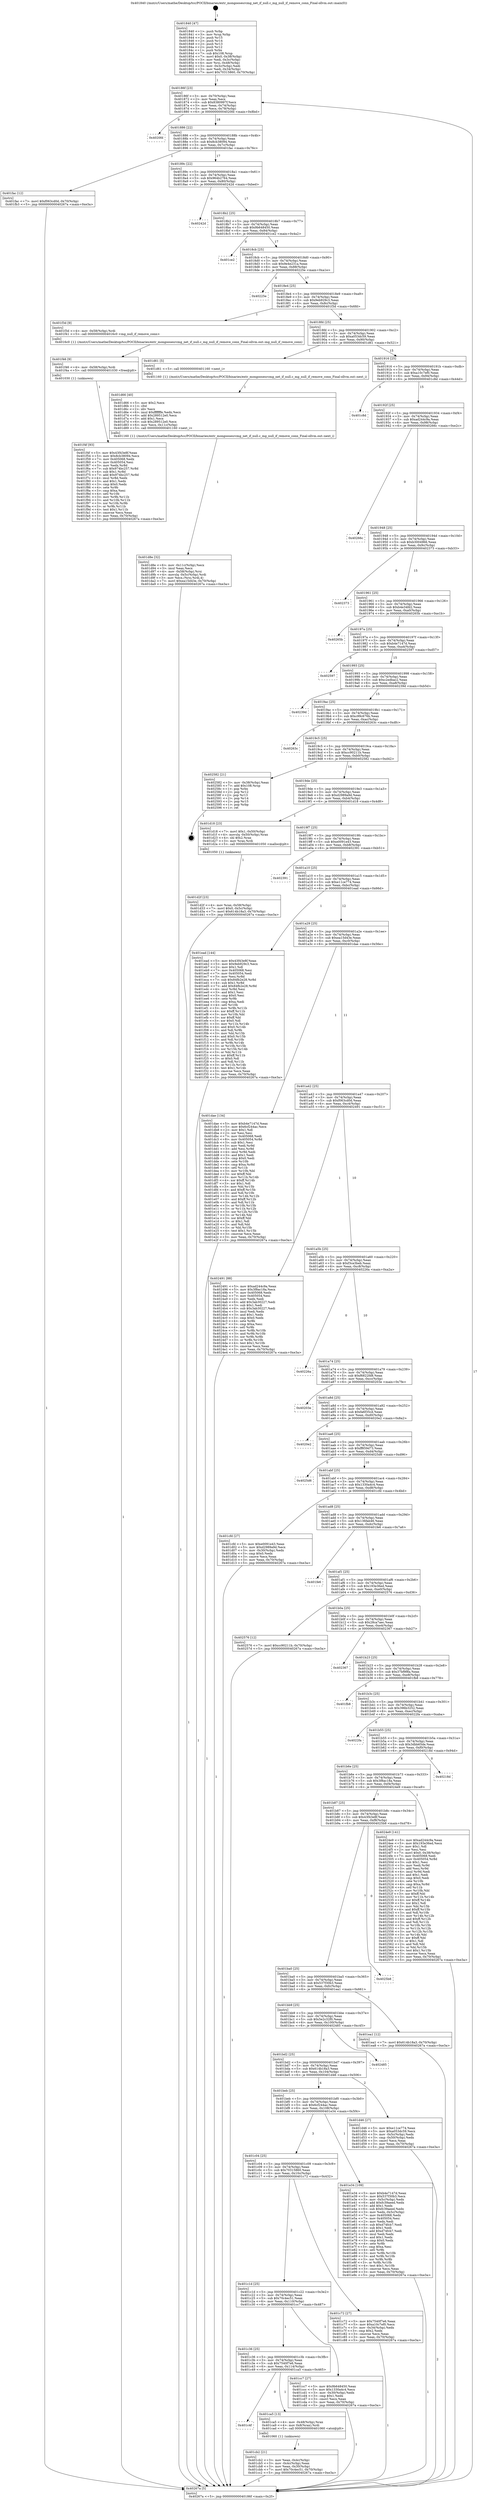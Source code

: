 digraph "0x401840" {
  label = "0x401840 (/mnt/c/Users/mathe/Desktop/tcc/POCII/binaries/extr_mongoosesrcmg_net_if_null.c_mg_null_if_remove_conn_Final-ollvm.out::main(0))"
  labelloc = "t"
  node[shape=record]

  Entry [label="",width=0.3,height=0.3,shape=circle,fillcolor=black,style=filled]
  "0x40186f" [label="{
     0x40186f [23]\l
     | [instrs]\l
     &nbsp;&nbsp;0x40186f \<+3\>: mov -0x70(%rbp),%eax\l
     &nbsp;&nbsp;0x401872 \<+2\>: mov %eax,%ecx\l
     &nbsp;&nbsp;0x401874 \<+6\>: sub $0x8380997f,%ecx\l
     &nbsp;&nbsp;0x40187a \<+3\>: mov %eax,-0x74(%rbp)\l
     &nbsp;&nbsp;0x40187d \<+3\>: mov %ecx,-0x78(%rbp)\l
     &nbsp;&nbsp;0x401880 \<+6\>: je 00000000004020fd \<main+0x8bd\>\l
  }"]
  "0x4020fd" [label="{
     0x4020fd\l
  }", style=dashed]
  "0x401886" [label="{
     0x401886 [22]\l
     | [instrs]\l
     &nbsp;&nbsp;0x401886 \<+5\>: jmp 000000000040188b \<main+0x4b\>\l
     &nbsp;&nbsp;0x40188b \<+3\>: mov -0x74(%rbp),%eax\l
     &nbsp;&nbsp;0x40188e \<+5\>: sub $0x8cb38094,%eax\l
     &nbsp;&nbsp;0x401893 \<+3\>: mov %eax,-0x7c(%rbp)\l
     &nbsp;&nbsp;0x401896 \<+6\>: je 0000000000401fac \<main+0x76c\>\l
  }"]
  Exit [label="",width=0.3,height=0.3,shape=circle,fillcolor=black,style=filled,peripheries=2]
  "0x401fac" [label="{
     0x401fac [12]\l
     | [instrs]\l
     &nbsp;&nbsp;0x401fac \<+7\>: movl $0xf063cd0d,-0x70(%rbp)\l
     &nbsp;&nbsp;0x401fb3 \<+5\>: jmp 000000000040267a \<main+0xe3a\>\l
  }"]
  "0x40189c" [label="{
     0x40189c [22]\l
     | [instrs]\l
     &nbsp;&nbsp;0x40189c \<+5\>: jmp 00000000004018a1 \<main+0x61\>\l
     &nbsp;&nbsp;0x4018a1 \<+3\>: mov -0x74(%rbp),%eax\l
     &nbsp;&nbsp;0x4018a4 \<+5\>: sub $0x964b2764,%eax\l
     &nbsp;&nbsp;0x4018a9 \<+3\>: mov %eax,-0x80(%rbp)\l
     &nbsp;&nbsp;0x4018ac \<+6\>: je 000000000040242d \<main+0xbed\>\l
  }"]
  "0x401f4f" [label="{
     0x401f4f [93]\l
     | [instrs]\l
     &nbsp;&nbsp;0x401f4f \<+5\>: mov $0x43f43e8f,%eax\l
     &nbsp;&nbsp;0x401f54 \<+5\>: mov $0x8cb38094,%ecx\l
     &nbsp;&nbsp;0x401f59 \<+7\>: mov 0x405068,%edx\l
     &nbsp;&nbsp;0x401f60 \<+7\>: mov 0x405054,%esi\l
     &nbsp;&nbsp;0x401f67 \<+3\>: mov %edx,%r8d\l
     &nbsp;&nbsp;0x401f6a \<+7\>: sub $0x974bc257,%r8d\l
     &nbsp;&nbsp;0x401f71 \<+4\>: sub $0x1,%r8d\l
     &nbsp;&nbsp;0x401f75 \<+7\>: add $0x974bc257,%r8d\l
     &nbsp;&nbsp;0x401f7c \<+4\>: imul %r8d,%edx\l
     &nbsp;&nbsp;0x401f80 \<+3\>: and $0x1,%edx\l
     &nbsp;&nbsp;0x401f83 \<+3\>: cmp $0x0,%edx\l
     &nbsp;&nbsp;0x401f86 \<+4\>: sete %r9b\l
     &nbsp;&nbsp;0x401f8a \<+3\>: cmp $0xa,%esi\l
     &nbsp;&nbsp;0x401f8d \<+4\>: setl %r10b\l
     &nbsp;&nbsp;0x401f91 \<+3\>: mov %r9b,%r11b\l
     &nbsp;&nbsp;0x401f94 \<+3\>: and %r10b,%r11b\l
     &nbsp;&nbsp;0x401f97 \<+3\>: xor %r10b,%r9b\l
     &nbsp;&nbsp;0x401f9a \<+3\>: or %r9b,%r11b\l
     &nbsp;&nbsp;0x401f9d \<+4\>: test $0x1,%r11b\l
     &nbsp;&nbsp;0x401fa1 \<+3\>: cmovne %ecx,%eax\l
     &nbsp;&nbsp;0x401fa4 \<+3\>: mov %eax,-0x70(%rbp)\l
     &nbsp;&nbsp;0x401fa7 \<+5\>: jmp 000000000040267a \<main+0xe3a\>\l
  }"]
  "0x40242d" [label="{
     0x40242d\l
  }", style=dashed]
  "0x4018b2" [label="{
     0x4018b2 [25]\l
     | [instrs]\l
     &nbsp;&nbsp;0x4018b2 \<+5\>: jmp 00000000004018b7 \<main+0x77\>\l
     &nbsp;&nbsp;0x4018b7 \<+3\>: mov -0x74(%rbp),%eax\l
     &nbsp;&nbsp;0x4018ba \<+5\>: sub $0x9b648450,%eax\l
     &nbsp;&nbsp;0x4018bf \<+6\>: mov %eax,-0x84(%rbp)\l
     &nbsp;&nbsp;0x4018c5 \<+6\>: je 0000000000401ce2 \<main+0x4a2\>\l
  }"]
  "0x401f46" [label="{
     0x401f46 [9]\l
     | [instrs]\l
     &nbsp;&nbsp;0x401f46 \<+4\>: mov -0x58(%rbp),%rdi\l
     &nbsp;&nbsp;0x401f4a \<+5\>: call 0000000000401030 \<free@plt\>\l
     | [calls]\l
     &nbsp;&nbsp;0x401030 \{1\} (unknown)\l
  }"]
  "0x401ce2" [label="{
     0x401ce2\l
  }", style=dashed]
  "0x4018cb" [label="{
     0x4018cb [25]\l
     | [instrs]\l
     &nbsp;&nbsp;0x4018cb \<+5\>: jmp 00000000004018d0 \<main+0x90\>\l
     &nbsp;&nbsp;0x4018d0 \<+3\>: mov -0x74(%rbp),%eax\l
     &nbsp;&nbsp;0x4018d3 \<+5\>: sub $0x9e4e231a,%eax\l
     &nbsp;&nbsp;0x4018d8 \<+6\>: mov %eax,-0x88(%rbp)\l
     &nbsp;&nbsp;0x4018de \<+6\>: je 000000000040225e \<main+0xa1e\>\l
  }"]
  "0x401d8e" [label="{
     0x401d8e [32]\l
     | [instrs]\l
     &nbsp;&nbsp;0x401d8e \<+6\>: mov -0x11c(%rbp),%ecx\l
     &nbsp;&nbsp;0x401d94 \<+3\>: imul %eax,%ecx\l
     &nbsp;&nbsp;0x401d97 \<+4\>: mov -0x58(%rbp),%rsi\l
     &nbsp;&nbsp;0x401d9b \<+4\>: movslq -0x5c(%rbp),%rdi\l
     &nbsp;&nbsp;0x401d9f \<+3\>: mov %ecx,(%rsi,%rdi,4)\l
     &nbsp;&nbsp;0x401da2 \<+7\>: movl $0xea15d43e,-0x70(%rbp)\l
     &nbsp;&nbsp;0x401da9 \<+5\>: jmp 000000000040267a \<main+0xe3a\>\l
  }"]
  "0x40225e" [label="{
     0x40225e\l
  }", style=dashed]
  "0x4018e4" [label="{
     0x4018e4 [25]\l
     | [instrs]\l
     &nbsp;&nbsp;0x4018e4 \<+5\>: jmp 00000000004018e9 \<main+0xa9\>\l
     &nbsp;&nbsp;0x4018e9 \<+3\>: mov -0x74(%rbp),%eax\l
     &nbsp;&nbsp;0x4018ec \<+5\>: sub $0x9eb929c3,%eax\l
     &nbsp;&nbsp;0x4018f1 \<+6\>: mov %eax,-0x8c(%rbp)\l
     &nbsp;&nbsp;0x4018f7 \<+6\>: je 0000000000401f3d \<main+0x6fd\>\l
  }"]
  "0x401d66" [label="{
     0x401d66 [40]\l
     | [instrs]\l
     &nbsp;&nbsp;0x401d66 \<+5\>: mov $0x2,%ecx\l
     &nbsp;&nbsp;0x401d6b \<+1\>: cltd\l
     &nbsp;&nbsp;0x401d6c \<+2\>: idiv %ecx\l
     &nbsp;&nbsp;0x401d6e \<+6\>: imul $0xfffffffe,%edx,%ecx\l
     &nbsp;&nbsp;0x401d74 \<+6\>: add $0x289512e0,%ecx\l
     &nbsp;&nbsp;0x401d7a \<+3\>: add $0x1,%ecx\l
     &nbsp;&nbsp;0x401d7d \<+6\>: sub $0x289512e0,%ecx\l
     &nbsp;&nbsp;0x401d83 \<+6\>: mov %ecx,-0x11c(%rbp)\l
     &nbsp;&nbsp;0x401d89 \<+5\>: call 0000000000401160 \<next_i\>\l
     | [calls]\l
     &nbsp;&nbsp;0x401160 \{1\} (/mnt/c/Users/mathe/Desktop/tcc/POCII/binaries/extr_mongoosesrcmg_net_if_null.c_mg_null_if_remove_conn_Final-ollvm.out::next_i)\l
  }"]
  "0x401f3d" [label="{
     0x401f3d [9]\l
     | [instrs]\l
     &nbsp;&nbsp;0x401f3d \<+4\>: mov -0x58(%rbp),%rdi\l
     &nbsp;&nbsp;0x401f41 \<+5\>: call 00000000004016c0 \<mg_null_if_remove_conn\>\l
     | [calls]\l
     &nbsp;&nbsp;0x4016c0 \{1\} (/mnt/c/Users/mathe/Desktop/tcc/POCII/binaries/extr_mongoosesrcmg_net_if_null.c_mg_null_if_remove_conn_Final-ollvm.out::mg_null_if_remove_conn)\l
  }"]
  "0x4018fd" [label="{
     0x4018fd [25]\l
     | [instrs]\l
     &nbsp;&nbsp;0x4018fd \<+5\>: jmp 0000000000401902 \<main+0xc2\>\l
     &nbsp;&nbsp;0x401902 \<+3\>: mov -0x74(%rbp),%eax\l
     &nbsp;&nbsp;0x401905 \<+5\>: sub $0xa053dc59,%eax\l
     &nbsp;&nbsp;0x40190a \<+6\>: mov %eax,-0x90(%rbp)\l
     &nbsp;&nbsp;0x401910 \<+6\>: je 0000000000401d61 \<main+0x521\>\l
  }"]
  "0x401d2f" [label="{
     0x401d2f [23]\l
     | [instrs]\l
     &nbsp;&nbsp;0x401d2f \<+4\>: mov %rax,-0x58(%rbp)\l
     &nbsp;&nbsp;0x401d33 \<+7\>: movl $0x0,-0x5c(%rbp)\l
     &nbsp;&nbsp;0x401d3a \<+7\>: movl $0x614b18a3,-0x70(%rbp)\l
     &nbsp;&nbsp;0x401d41 \<+5\>: jmp 000000000040267a \<main+0xe3a\>\l
  }"]
  "0x401d61" [label="{
     0x401d61 [5]\l
     | [instrs]\l
     &nbsp;&nbsp;0x401d61 \<+5\>: call 0000000000401160 \<next_i\>\l
     | [calls]\l
     &nbsp;&nbsp;0x401160 \{1\} (/mnt/c/Users/mathe/Desktop/tcc/POCII/binaries/extr_mongoosesrcmg_net_if_null.c_mg_null_if_remove_conn_Final-ollvm.out::next_i)\l
  }"]
  "0x401916" [label="{
     0x401916 [25]\l
     | [instrs]\l
     &nbsp;&nbsp;0x401916 \<+5\>: jmp 000000000040191b \<main+0xdb\>\l
     &nbsp;&nbsp;0x40191b \<+3\>: mov -0x74(%rbp),%eax\l
     &nbsp;&nbsp;0x40191e \<+5\>: sub $0xa10c7ef0,%eax\l
     &nbsp;&nbsp;0x401923 \<+6\>: mov %eax,-0x94(%rbp)\l
     &nbsp;&nbsp;0x401929 \<+6\>: je 0000000000401c8d \<main+0x44d\>\l
  }"]
  "0x401cb2" [label="{
     0x401cb2 [21]\l
     | [instrs]\l
     &nbsp;&nbsp;0x401cb2 \<+3\>: mov %eax,-0x4c(%rbp)\l
     &nbsp;&nbsp;0x401cb5 \<+3\>: mov -0x4c(%rbp),%eax\l
     &nbsp;&nbsp;0x401cb8 \<+3\>: mov %eax,-0x30(%rbp)\l
     &nbsp;&nbsp;0x401cbb \<+7\>: movl $0x70c4ec51,-0x70(%rbp)\l
     &nbsp;&nbsp;0x401cc2 \<+5\>: jmp 000000000040267a \<main+0xe3a\>\l
  }"]
  "0x401c8d" [label="{
     0x401c8d\l
  }", style=dashed]
  "0x40192f" [label="{
     0x40192f [25]\l
     | [instrs]\l
     &nbsp;&nbsp;0x40192f \<+5\>: jmp 0000000000401934 \<main+0xf4\>\l
     &nbsp;&nbsp;0x401934 \<+3\>: mov -0x74(%rbp),%eax\l
     &nbsp;&nbsp;0x401937 \<+5\>: sub $0xad244c9a,%eax\l
     &nbsp;&nbsp;0x40193c \<+6\>: mov %eax,-0x98(%rbp)\l
     &nbsp;&nbsp;0x401942 \<+6\>: je 000000000040266c \<main+0xe2c\>\l
  }"]
  "0x401c4f" [label="{
     0x401c4f\l
  }", style=dashed]
  "0x40266c" [label="{
     0x40266c\l
  }", style=dashed]
  "0x401948" [label="{
     0x401948 [25]\l
     | [instrs]\l
     &nbsp;&nbsp;0x401948 \<+5\>: jmp 000000000040194d \<main+0x10d\>\l
     &nbsp;&nbsp;0x40194d \<+3\>: mov -0x74(%rbp),%eax\l
     &nbsp;&nbsp;0x401950 \<+5\>: sub $0xb3004966,%eax\l
     &nbsp;&nbsp;0x401955 \<+6\>: mov %eax,-0x9c(%rbp)\l
     &nbsp;&nbsp;0x40195b \<+6\>: je 0000000000402373 \<main+0xb33\>\l
  }"]
  "0x401ca5" [label="{
     0x401ca5 [13]\l
     | [instrs]\l
     &nbsp;&nbsp;0x401ca5 \<+4\>: mov -0x48(%rbp),%rax\l
     &nbsp;&nbsp;0x401ca9 \<+4\>: mov 0x8(%rax),%rdi\l
     &nbsp;&nbsp;0x401cad \<+5\>: call 0000000000401060 \<atoi@plt\>\l
     | [calls]\l
     &nbsp;&nbsp;0x401060 \{1\} (unknown)\l
  }"]
  "0x402373" [label="{
     0x402373\l
  }", style=dashed]
  "0x401961" [label="{
     0x401961 [25]\l
     | [instrs]\l
     &nbsp;&nbsp;0x401961 \<+5\>: jmp 0000000000401966 \<main+0x126\>\l
     &nbsp;&nbsp;0x401966 \<+3\>: mov -0x74(%rbp),%eax\l
     &nbsp;&nbsp;0x401969 \<+5\>: sub $0xb4e34fd2,%eax\l
     &nbsp;&nbsp;0x40196e \<+6\>: mov %eax,-0xa0(%rbp)\l
     &nbsp;&nbsp;0x401974 \<+6\>: je 000000000040265b \<main+0xe1b\>\l
  }"]
  "0x401c36" [label="{
     0x401c36 [25]\l
     | [instrs]\l
     &nbsp;&nbsp;0x401c36 \<+5\>: jmp 0000000000401c3b \<main+0x3fb\>\l
     &nbsp;&nbsp;0x401c3b \<+3\>: mov -0x74(%rbp),%eax\l
     &nbsp;&nbsp;0x401c3e \<+5\>: sub $0x7540f7e6,%eax\l
     &nbsp;&nbsp;0x401c43 \<+6\>: mov %eax,-0x114(%rbp)\l
     &nbsp;&nbsp;0x401c49 \<+6\>: je 0000000000401ca5 \<main+0x465\>\l
  }"]
  "0x40265b" [label="{
     0x40265b\l
  }", style=dashed]
  "0x40197a" [label="{
     0x40197a [25]\l
     | [instrs]\l
     &nbsp;&nbsp;0x40197a \<+5\>: jmp 000000000040197f \<main+0x13f\>\l
     &nbsp;&nbsp;0x40197f \<+3\>: mov -0x74(%rbp),%eax\l
     &nbsp;&nbsp;0x401982 \<+5\>: sub $0xb4e7147d,%eax\l
     &nbsp;&nbsp;0x401987 \<+6\>: mov %eax,-0xa4(%rbp)\l
     &nbsp;&nbsp;0x40198d \<+6\>: je 0000000000402597 \<main+0xd57\>\l
  }"]
  "0x401cc7" [label="{
     0x401cc7 [27]\l
     | [instrs]\l
     &nbsp;&nbsp;0x401cc7 \<+5\>: mov $0x9b648450,%eax\l
     &nbsp;&nbsp;0x401ccc \<+5\>: mov $0x1330a4c4,%ecx\l
     &nbsp;&nbsp;0x401cd1 \<+3\>: mov -0x30(%rbp),%edx\l
     &nbsp;&nbsp;0x401cd4 \<+3\>: cmp $0x1,%edx\l
     &nbsp;&nbsp;0x401cd7 \<+3\>: cmovl %ecx,%eax\l
     &nbsp;&nbsp;0x401cda \<+3\>: mov %eax,-0x70(%rbp)\l
     &nbsp;&nbsp;0x401cdd \<+5\>: jmp 000000000040267a \<main+0xe3a\>\l
  }"]
  "0x402597" [label="{
     0x402597\l
  }", style=dashed]
  "0x401993" [label="{
     0x401993 [25]\l
     | [instrs]\l
     &nbsp;&nbsp;0x401993 \<+5\>: jmp 0000000000401998 \<main+0x158\>\l
     &nbsp;&nbsp;0x401998 \<+3\>: mov -0x74(%rbp),%eax\l
     &nbsp;&nbsp;0x40199b \<+5\>: sub $0xc2edbac2,%eax\l
     &nbsp;&nbsp;0x4019a0 \<+6\>: mov %eax,-0xa8(%rbp)\l
     &nbsp;&nbsp;0x4019a6 \<+6\>: je 000000000040239d \<main+0xb5d\>\l
  }"]
  "0x401840" [label="{
     0x401840 [47]\l
     | [instrs]\l
     &nbsp;&nbsp;0x401840 \<+1\>: push %rbp\l
     &nbsp;&nbsp;0x401841 \<+3\>: mov %rsp,%rbp\l
     &nbsp;&nbsp;0x401844 \<+2\>: push %r15\l
     &nbsp;&nbsp;0x401846 \<+2\>: push %r14\l
     &nbsp;&nbsp;0x401848 \<+2\>: push %r13\l
     &nbsp;&nbsp;0x40184a \<+2\>: push %r12\l
     &nbsp;&nbsp;0x40184c \<+1\>: push %rbx\l
     &nbsp;&nbsp;0x40184d \<+7\>: sub $0x108,%rsp\l
     &nbsp;&nbsp;0x401854 \<+7\>: movl $0x0,-0x38(%rbp)\l
     &nbsp;&nbsp;0x40185b \<+3\>: mov %edi,-0x3c(%rbp)\l
     &nbsp;&nbsp;0x40185e \<+4\>: mov %rsi,-0x48(%rbp)\l
     &nbsp;&nbsp;0x401862 \<+3\>: mov -0x3c(%rbp),%edi\l
     &nbsp;&nbsp;0x401865 \<+3\>: mov %edi,-0x34(%rbp)\l
     &nbsp;&nbsp;0x401868 \<+7\>: movl $0x70315860,-0x70(%rbp)\l
  }"]
  "0x40239d" [label="{
     0x40239d\l
  }", style=dashed]
  "0x4019ac" [label="{
     0x4019ac [25]\l
     | [instrs]\l
     &nbsp;&nbsp;0x4019ac \<+5\>: jmp 00000000004019b1 \<main+0x171\>\l
     &nbsp;&nbsp;0x4019b1 \<+3\>: mov -0x74(%rbp),%eax\l
     &nbsp;&nbsp;0x4019b4 \<+5\>: sub $0xc99c676b,%eax\l
     &nbsp;&nbsp;0x4019b9 \<+6\>: mov %eax,-0xac(%rbp)\l
     &nbsp;&nbsp;0x4019bf \<+6\>: je 000000000040263c \<main+0xdfc\>\l
  }"]
  "0x40267a" [label="{
     0x40267a [5]\l
     | [instrs]\l
     &nbsp;&nbsp;0x40267a \<+5\>: jmp 000000000040186f \<main+0x2f\>\l
  }"]
  "0x40263c" [label="{
     0x40263c\l
  }", style=dashed]
  "0x4019c5" [label="{
     0x4019c5 [25]\l
     | [instrs]\l
     &nbsp;&nbsp;0x4019c5 \<+5\>: jmp 00000000004019ca \<main+0x18a\>\l
     &nbsp;&nbsp;0x4019ca \<+3\>: mov -0x74(%rbp),%eax\l
     &nbsp;&nbsp;0x4019cd \<+5\>: sub $0xcc90211b,%eax\l
     &nbsp;&nbsp;0x4019d2 \<+6\>: mov %eax,-0xb0(%rbp)\l
     &nbsp;&nbsp;0x4019d8 \<+6\>: je 0000000000402582 \<main+0xd42\>\l
  }"]
  "0x401c1d" [label="{
     0x401c1d [25]\l
     | [instrs]\l
     &nbsp;&nbsp;0x401c1d \<+5\>: jmp 0000000000401c22 \<main+0x3e2\>\l
     &nbsp;&nbsp;0x401c22 \<+3\>: mov -0x74(%rbp),%eax\l
     &nbsp;&nbsp;0x401c25 \<+5\>: sub $0x70c4ec51,%eax\l
     &nbsp;&nbsp;0x401c2a \<+6\>: mov %eax,-0x110(%rbp)\l
     &nbsp;&nbsp;0x401c30 \<+6\>: je 0000000000401cc7 \<main+0x487\>\l
  }"]
  "0x402582" [label="{
     0x402582 [21]\l
     | [instrs]\l
     &nbsp;&nbsp;0x402582 \<+3\>: mov -0x38(%rbp),%eax\l
     &nbsp;&nbsp;0x402585 \<+7\>: add $0x108,%rsp\l
     &nbsp;&nbsp;0x40258c \<+1\>: pop %rbx\l
     &nbsp;&nbsp;0x40258d \<+2\>: pop %r12\l
     &nbsp;&nbsp;0x40258f \<+2\>: pop %r13\l
     &nbsp;&nbsp;0x402591 \<+2\>: pop %r14\l
     &nbsp;&nbsp;0x402593 \<+2\>: pop %r15\l
     &nbsp;&nbsp;0x402595 \<+1\>: pop %rbp\l
     &nbsp;&nbsp;0x402596 \<+1\>: ret\l
  }"]
  "0x4019de" [label="{
     0x4019de [25]\l
     | [instrs]\l
     &nbsp;&nbsp;0x4019de \<+5\>: jmp 00000000004019e3 \<main+0x1a3\>\l
     &nbsp;&nbsp;0x4019e3 \<+3\>: mov -0x74(%rbp),%eax\l
     &nbsp;&nbsp;0x4019e6 \<+5\>: sub $0xd2989a9d,%eax\l
     &nbsp;&nbsp;0x4019eb \<+6\>: mov %eax,-0xb4(%rbp)\l
     &nbsp;&nbsp;0x4019f1 \<+6\>: je 0000000000401d18 \<main+0x4d8\>\l
  }"]
  "0x401c72" [label="{
     0x401c72 [27]\l
     | [instrs]\l
     &nbsp;&nbsp;0x401c72 \<+5\>: mov $0x7540f7e6,%eax\l
     &nbsp;&nbsp;0x401c77 \<+5\>: mov $0xa10c7ef0,%ecx\l
     &nbsp;&nbsp;0x401c7c \<+3\>: mov -0x34(%rbp),%edx\l
     &nbsp;&nbsp;0x401c7f \<+3\>: cmp $0x2,%edx\l
     &nbsp;&nbsp;0x401c82 \<+3\>: cmovne %ecx,%eax\l
     &nbsp;&nbsp;0x401c85 \<+3\>: mov %eax,-0x70(%rbp)\l
     &nbsp;&nbsp;0x401c88 \<+5\>: jmp 000000000040267a \<main+0xe3a\>\l
  }"]
  "0x401d18" [label="{
     0x401d18 [23]\l
     | [instrs]\l
     &nbsp;&nbsp;0x401d18 \<+7\>: movl $0x1,-0x50(%rbp)\l
     &nbsp;&nbsp;0x401d1f \<+4\>: movslq -0x50(%rbp),%rax\l
     &nbsp;&nbsp;0x401d23 \<+4\>: shl $0x2,%rax\l
     &nbsp;&nbsp;0x401d27 \<+3\>: mov %rax,%rdi\l
     &nbsp;&nbsp;0x401d2a \<+5\>: call 0000000000401050 \<malloc@plt\>\l
     | [calls]\l
     &nbsp;&nbsp;0x401050 \{1\} (unknown)\l
  }"]
  "0x4019f7" [label="{
     0x4019f7 [25]\l
     | [instrs]\l
     &nbsp;&nbsp;0x4019f7 \<+5\>: jmp 00000000004019fc \<main+0x1bc\>\l
     &nbsp;&nbsp;0x4019fc \<+3\>: mov -0x74(%rbp),%eax\l
     &nbsp;&nbsp;0x4019ff \<+5\>: sub $0xe0091e43,%eax\l
     &nbsp;&nbsp;0x401a04 \<+6\>: mov %eax,-0xb8(%rbp)\l
     &nbsp;&nbsp;0x401a0a \<+6\>: je 0000000000402391 \<main+0xb51\>\l
  }"]
  "0x401c04" [label="{
     0x401c04 [25]\l
     | [instrs]\l
     &nbsp;&nbsp;0x401c04 \<+5\>: jmp 0000000000401c09 \<main+0x3c9\>\l
     &nbsp;&nbsp;0x401c09 \<+3\>: mov -0x74(%rbp),%eax\l
     &nbsp;&nbsp;0x401c0c \<+5\>: sub $0x70315860,%eax\l
     &nbsp;&nbsp;0x401c11 \<+6\>: mov %eax,-0x10c(%rbp)\l
     &nbsp;&nbsp;0x401c17 \<+6\>: je 0000000000401c72 \<main+0x432\>\l
  }"]
  "0x402391" [label="{
     0x402391\l
  }", style=dashed]
  "0x401a10" [label="{
     0x401a10 [25]\l
     | [instrs]\l
     &nbsp;&nbsp;0x401a10 \<+5\>: jmp 0000000000401a15 \<main+0x1d5\>\l
     &nbsp;&nbsp;0x401a15 \<+3\>: mov -0x74(%rbp),%eax\l
     &nbsp;&nbsp;0x401a18 \<+5\>: sub $0xe11ce774,%eax\l
     &nbsp;&nbsp;0x401a1d \<+6\>: mov %eax,-0xbc(%rbp)\l
     &nbsp;&nbsp;0x401a23 \<+6\>: je 0000000000401ead \<main+0x66d\>\l
  }"]
  "0x401e34" [label="{
     0x401e34 [109]\l
     | [instrs]\l
     &nbsp;&nbsp;0x401e34 \<+5\>: mov $0xb4e7147d,%eax\l
     &nbsp;&nbsp;0x401e39 \<+5\>: mov $0x537f30b3,%ecx\l
     &nbsp;&nbsp;0x401e3e \<+3\>: mov -0x5c(%rbp),%edx\l
     &nbsp;&nbsp;0x401e41 \<+6\>: add $0xfc39aeed,%edx\l
     &nbsp;&nbsp;0x401e47 \<+3\>: add $0x1,%edx\l
     &nbsp;&nbsp;0x401e4a \<+6\>: sub $0xfc39aeed,%edx\l
     &nbsp;&nbsp;0x401e50 \<+3\>: mov %edx,-0x5c(%rbp)\l
     &nbsp;&nbsp;0x401e53 \<+7\>: mov 0x405068,%edx\l
     &nbsp;&nbsp;0x401e5a \<+7\>: mov 0x405054,%esi\l
     &nbsp;&nbsp;0x401e61 \<+2\>: mov %edx,%edi\l
     &nbsp;&nbsp;0x401e63 \<+6\>: sub $0xd74fcb7,%edi\l
     &nbsp;&nbsp;0x401e69 \<+3\>: sub $0x1,%edi\l
     &nbsp;&nbsp;0x401e6c \<+6\>: add $0xd74fcb7,%edi\l
     &nbsp;&nbsp;0x401e72 \<+3\>: imul %edi,%edx\l
     &nbsp;&nbsp;0x401e75 \<+3\>: and $0x1,%edx\l
     &nbsp;&nbsp;0x401e78 \<+3\>: cmp $0x0,%edx\l
     &nbsp;&nbsp;0x401e7b \<+4\>: sete %r8b\l
     &nbsp;&nbsp;0x401e7f \<+3\>: cmp $0xa,%esi\l
     &nbsp;&nbsp;0x401e82 \<+4\>: setl %r9b\l
     &nbsp;&nbsp;0x401e86 \<+3\>: mov %r8b,%r10b\l
     &nbsp;&nbsp;0x401e89 \<+3\>: and %r9b,%r10b\l
     &nbsp;&nbsp;0x401e8c \<+3\>: xor %r9b,%r8b\l
     &nbsp;&nbsp;0x401e8f \<+3\>: or %r8b,%r10b\l
     &nbsp;&nbsp;0x401e92 \<+4\>: test $0x1,%r10b\l
     &nbsp;&nbsp;0x401e96 \<+3\>: cmovne %ecx,%eax\l
     &nbsp;&nbsp;0x401e99 \<+3\>: mov %eax,-0x70(%rbp)\l
     &nbsp;&nbsp;0x401e9c \<+5\>: jmp 000000000040267a \<main+0xe3a\>\l
  }"]
  "0x401ead" [label="{
     0x401ead [144]\l
     | [instrs]\l
     &nbsp;&nbsp;0x401ead \<+5\>: mov $0x43f43e8f,%eax\l
     &nbsp;&nbsp;0x401eb2 \<+5\>: mov $0x9eb929c3,%ecx\l
     &nbsp;&nbsp;0x401eb7 \<+2\>: mov $0x1,%dl\l
     &nbsp;&nbsp;0x401eb9 \<+7\>: mov 0x405068,%esi\l
     &nbsp;&nbsp;0x401ec0 \<+7\>: mov 0x405054,%edi\l
     &nbsp;&nbsp;0x401ec7 \<+3\>: mov %esi,%r8d\l
     &nbsp;&nbsp;0x401eca \<+7\>: sub $0x84fb2e28,%r8d\l
     &nbsp;&nbsp;0x401ed1 \<+4\>: sub $0x1,%r8d\l
     &nbsp;&nbsp;0x401ed5 \<+7\>: add $0x84fb2e28,%r8d\l
     &nbsp;&nbsp;0x401edc \<+4\>: imul %r8d,%esi\l
     &nbsp;&nbsp;0x401ee0 \<+3\>: and $0x1,%esi\l
     &nbsp;&nbsp;0x401ee3 \<+3\>: cmp $0x0,%esi\l
     &nbsp;&nbsp;0x401ee6 \<+4\>: sete %r9b\l
     &nbsp;&nbsp;0x401eea \<+3\>: cmp $0xa,%edi\l
     &nbsp;&nbsp;0x401eed \<+4\>: setl %r10b\l
     &nbsp;&nbsp;0x401ef1 \<+3\>: mov %r9b,%r11b\l
     &nbsp;&nbsp;0x401ef4 \<+4\>: xor $0xff,%r11b\l
     &nbsp;&nbsp;0x401ef8 \<+3\>: mov %r10b,%bl\l
     &nbsp;&nbsp;0x401efb \<+3\>: xor $0xff,%bl\l
     &nbsp;&nbsp;0x401efe \<+3\>: xor $0x0,%dl\l
     &nbsp;&nbsp;0x401f01 \<+3\>: mov %r11b,%r14b\l
     &nbsp;&nbsp;0x401f04 \<+4\>: and $0x0,%r14b\l
     &nbsp;&nbsp;0x401f08 \<+3\>: and %dl,%r9b\l
     &nbsp;&nbsp;0x401f0b \<+3\>: mov %bl,%r15b\l
     &nbsp;&nbsp;0x401f0e \<+4\>: and $0x0,%r15b\l
     &nbsp;&nbsp;0x401f12 \<+3\>: and %dl,%r10b\l
     &nbsp;&nbsp;0x401f15 \<+3\>: or %r9b,%r14b\l
     &nbsp;&nbsp;0x401f18 \<+3\>: or %r10b,%r15b\l
     &nbsp;&nbsp;0x401f1b \<+3\>: xor %r15b,%r14b\l
     &nbsp;&nbsp;0x401f1e \<+3\>: or %bl,%r11b\l
     &nbsp;&nbsp;0x401f21 \<+4\>: xor $0xff,%r11b\l
     &nbsp;&nbsp;0x401f25 \<+3\>: or $0x0,%dl\l
     &nbsp;&nbsp;0x401f28 \<+3\>: and %dl,%r11b\l
     &nbsp;&nbsp;0x401f2b \<+3\>: or %r11b,%r14b\l
     &nbsp;&nbsp;0x401f2e \<+4\>: test $0x1,%r14b\l
     &nbsp;&nbsp;0x401f32 \<+3\>: cmovne %ecx,%eax\l
     &nbsp;&nbsp;0x401f35 \<+3\>: mov %eax,-0x70(%rbp)\l
     &nbsp;&nbsp;0x401f38 \<+5\>: jmp 000000000040267a \<main+0xe3a\>\l
  }"]
  "0x401a29" [label="{
     0x401a29 [25]\l
     | [instrs]\l
     &nbsp;&nbsp;0x401a29 \<+5\>: jmp 0000000000401a2e \<main+0x1ee\>\l
     &nbsp;&nbsp;0x401a2e \<+3\>: mov -0x74(%rbp),%eax\l
     &nbsp;&nbsp;0x401a31 \<+5\>: sub $0xea15d43e,%eax\l
     &nbsp;&nbsp;0x401a36 \<+6\>: mov %eax,-0xc0(%rbp)\l
     &nbsp;&nbsp;0x401a3c \<+6\>: je 0000000000401dae \<main+0x56e\>\l
  }"]
  "0x401beb" [label="{
     0x401beb [25]\l
     | [instrs]\l
     &nbsp;&nbsp;0x401beb \<+5\>: jmp 0000000000401bf0 \<main+0x3b0\>\l
     &nbsp;&nbsp;0x401bf0 \<+3\>: mov -0x74(%rbp),%eax\l
     &nbsp;&nbsp;0x401bf3 \<+5\>: sub $0x6cf244ac,%eax\l
     &nbsp;&nbsp;0x401bf8 \<+6\>: mov %eax,-0x108(%rbp)\l
     &nbsp;&nbsp;0x401bfe \<+6\>: je 0000000000401e34 \<main+0x5f4\>\l
  }"]
  "0x401dae" [label="{
     0x401dae [134]\l
     | [instrs]\l
     &nbsp;&nbsp;0x401dae \<+5\>: mov $0xb4e7147d,%eax\l
     &nbsp;&nbsp;0x401db3 \<+5\>: mov $0x6cf244ac,%ecx\l
     &nbsp;&nbsp;0x401db8 \<+2\>: mov $0x1,%dl\l
     &nbsp;&nbsp;0x401dba \<+2\>: xor %esi,%esi\l
     &nbsp;&nbsp;0x401dbc \<+7\>: mov 0x405068,%edi\l
     &nbsp;&nbsp;0x401dc3 \<+8\>: mov 0x405054,%r8d\l
     &nbsp;&nbsp;0x401dcb \<+3\>: sub $0x1,%esi\l
     &nbsp;&nbsp;0x401dce \<+3\>: mov %edi,%r9d\l
     &nbsp;&nbsp;0x401dd1 \<+3\>: add %esi,%r9d\l
     &nbsp;&nbsp;0x401dd4 \<+4\>: imul %r9d,%edi\l
     &nbsp;&nbsp;0x401dd8 \<+3\>: and $0x1,%edi\l
     &nbsp;&nbsp;0x401ddb \<+3\>: cmp $0x0,%edi\l
     &nbsp;&nbsp;0x401dde \<+4\>: sete %r10b\l
     &nbsp;&nbsp;0x401de2 \<+4\>: cmp $0xa,%r8d\l
     &nbsp;&nbsp;0x401de6 \<+4\>: setl %r11b\l
     &nbsp;&nbsp;0x401dea \<+3\>: mov %r10b,%bl\l
     &nbsp;&nbsp;0x401ded \<+3\>: xor $0xff,%bl\l
     &nbsp;&nbsp;0x401df0 \<+3\>: mov %r11b,%r14b\l
     &nbsp;&nbsp;0x401df3 \<+4\>: xor $0xff,%r14b\l
     &nbsp;&nbsp;0x401df7 \<+3\>: xor $0x1,%dl\l
     &nbsp;&nbsp;0x401dfa \<+3\>: mov %bl,%r15b\l
     &nbsp;&nbsp;0x401dfd \<+4\>: and $0xff,%r15b\l
     &nbsp;&nbsp;0x401e01 \<+3\>: and %dl,%r10b\l
     &nbsp;&nbsp;0x401e04 \<+3\>: mov %r14b,%r12b\l
     &nbsp;&nbsp;0x401e07 \<+4\>: and $0xff,%r12b\l
     &nbsp;&nbsp;0x401e0b \<+3\>: and %dl,%r11b\l
     &nbsp;&nbsp;0x401e0e \<+3\>: or %r10b,%r15b\l
     &nbsp;&nbsp;0x401e11 \<+3\>: or %r11b,%r12b\l
     &nbsp;&nbsp;0x401e14 \<+3\>: xor %r12b,%r15b\l
     &nbsp;&nbsp;0x401e17 \<+3\>: or %r14b,%bl\l
     &nbsp;&nbsp;0x401e1a \<+3\>: xor $0xff,%bl\l
     &nbsp;&nbsp;0x401e1d \<+3\>: or $0x1,%dl\l
     &nbsp;&nbsp;0x401e20 \<+2\>: and %dl,%bl\l
     &nbsp;&nbsp;0x401e22 \<+3\>: or %bl,%r15b\l
     &nbsp;&nbsp;0x401e25 \<+4\>: test $0x1,%r15b\l
     &nbsp;&nbsp;0x401e29 \<+3\>: cmovne %ecx,%eax\l
     &nbsp;&nbsp;0x401e2c \<+3\>: mov %eax,-0x70(%rbp)\l
     &nbsp;&nbsp;0x401e2f \<+5\>: jmp 000000000040267a \<main+0xe3a\>\l
  }"]
  "0x401a42" [label="{
     0x401a42 [25]\l
     | [instrs]\l
     &nbsp;&nbsp;0x401a42 \<+5\>: jmp 0000000000401a47 \<main+0x207\>\l
     &nbsp;&nbsp;0x401a47 \<+3\>: mov -0x74(%rbp),%eax\l
     &nbsp;&nbsp;0x401a4a \<+5\>: sub $0xf063cd0d,%eax\l
     &nbsp;&nbsp;0x401a4f \<+6\>: mov %eax,-0xc4(%rbp)\l
     &nbsp;&nbsp;0x401a55 \<+6\>: je 0000000000402491 \<main+0xc51\>\l
  }"]
  "0x401d46" [label="{
     0x401d46 [27]\l
     | [instrs]\l
     &nbsp;&nbsp;0x401d46 \<+5\>: mov $0xe11ce774,%eax\l
     &nbsp;&nbsp;0x401d4b \<+5\>: mov $0xa053dc59,%ecx\l
     &nbsp;&nbsp;0x401d50 \<+3\>: mov -0x5c(%rbp),%edx\l
     &nbsp;&nbsp;0x401d53 \<+3\>: cmp -0x50(%rbp),%edx\l
     &nbsp;&nbsp;0x401d56 \<+3\>: cmovl %ecx,%eax\l
     &nbsp;&nbsp;0x401d59 \<+3\>: mov %eax,-0x70(%rbp)\l
     &nbsp;&nbsp;0x401d5c \<+5\>: jmp 000000000040267a \<main+0xe3a\>\l
  }"]
  "0x402491" [label="{
     0x402491 [88]\l
     | [instrs]\l
     &nbsp;&nbsp;0x402491 \<+5\>: mov $0xad244c9a,%eax\l
     &nbsp;&nbsp;0x402496 \<+5\>: mov $0x3f8ac18a,%ecx\l
     &nbsp;&nbsp;0x40249b \<+7\>: mov 0x405068,%edx\l
     &nbsp;&nbsp;0x4024a2 \<+7\>: mov 0x405054,%esi\l
     &nbsp;&nbsp;0x4024a9 \<+2\>: mov %edx,%edi\l
     &nbsp;&nbsp;0x4024ab \<+6\>: add $0x3ab30227,%edi\l
     &nbsp;&nbsp;0x4024b1 \<+3\>: sub $0x1,%edi\l
     &nbsp;&nbsp;0x4024b4 \<+6\>: sub $0x3ab30227,%edi\l
     &nbsp;&nbsp;0x4024ba \<+3\>: imul %edi,%edx\l
     &nbsp;&nbsp;0x4024bd \<+3\>: and $0x1,%edx\l
     &nbsp;&nbsp;0x4024c0 \<+3\>: cmp $0x0,%edx\l
     &nbsp;&nbsp;0x4024c3 \<+4\>: sete %r8b\l
     &nbsp;&nbsp;0x4024c7 \<+3\>: cmp $0xa,%esi\l
     &nbsp;&nbsp;0x4024ca \<+4\>: setl %r9b\l
     &nbsp;&nbsp;0x4024ce \<+3\>: mov %r8b,%r10b\l
     &nbsp;&nbsp;0x4024d1 \<+3\>: and %r9b,%r10b\l
     &nbsp;&nbsp;0x4024d4 \<+3\>: xor %r9b,%r8b\l
     &nbsp;&nbsp;0x4024d7 \<+3\>: or %r8b,%r10b\l
     &nbsp;&nbsp;0x4024da \<+4\>: test $0x1,%r10b\l
     &nbsp;&nbsp;0x4024de \<+3\>: cmovne %ecx,%eax\l
     &nbsp;&nbsp;0x4024e1 \<+3\>: mov %eax,-0x70(%rbp)\l
     &nbsp;&nbsp;0x4024e4 \<+5\>: jmp 000000000040267a \<main+0xe3a\>\l
  }"]
  "0x401a5b" [label="{
     0x401a5b [25]\l
     | [instrs]\l
     &nbsp;&nbsp;0x401a5b \<+5\>: jmp 0000000000401a60 \<main+0x220\>\l
     &nbsp;&nbsp;0x401a60 \<+3\>: mov -0x74(%rbp),%eax\l
     &nbsp;&nbsp;0x401a63 \<+5\>: sub $0xf3ce3beb,%eax\l
     &nbsp;&nbsp;0x401a68 \<+6\>: mov %eax,-0xc8(%rbp)\l
     &nbsp;&nbsp;0x401a6e \<+6\>: je 000000000040226a \<main+0xa2a\>\l
  }"]
  "0x401bd2" [label="{
     0x401bd2 [25]\l
     | [instrs]\l
     &nbsp;&nbsp;0x401bd2 \<+5\>: jmp 0000000000401bd7 \<main+0x397\>\l
     &nbsp;&nbsp;0x401bd7 \<+3\>: mov -0x74(%rbp),%eax\l
     &nbsp;&nbsp;0x401bda \<+5\>: sub $0x614b18a3,%eax\l
     &nbsp;&nbsp;0x401bdf \<+6\>: mov %eax,-0x104(%rbp)\l
     &nbsp;&nbsp;0x401be5 \<+6\>: je 0000000000401d46 \<main+0x506\>\l
  }"]
  "0x40226a" [label="{
     0x40226a\l
  }", style=dashed]
  "0x401a74" [label="{
     0x401a74 [25]\l
     | [instrs]\l
     &nbsp;&nbsp;0x401a74 \<+5\>: jmp 0000000000401a79 \<main+0x239\>\l
     &nbsp;&nbsp;0x401a79 \<+3\>: mov -0x74(%rbp),%eax\l
     &nbsp;&nbsp;0x401a7c \<+5\>: sub $0xf6822fd8,%eax\l
     &nbsp;&nbsp;0x401a81 \<+6\>: mov %eax,-0xcc(%rbp)\l
     &nbsp;&nbsp;0x401a87 \<+6\>: je 000000000040203e \<main+0x7fe\>\l
  }"]
  "0x402485" [label="{
     0x402485\l
  }", style=dashed]
  "0x40203e" [label="{
     0x40203e\l
  }", style=dashed]
  "0x401a8d" [label="{
     0x401a8d [25]\l
     | [instrs]\l
     &nbsp;&nbsp;0x401a8d \<+5\>: jmp 0000000000401a92 \<main+0x252\>\l
     &nbsp;&nbsp;0x401a92 \<+3\>: mov -0x74(%rbp),%eax\l
     &nbsp;&nbsp;0x401a95 \<+5\>: sub $0xfa6f35cd,%eax\l
     &nbsp;&nbsp;0x401a9a \<+6\>: mov %eax,-0xd0(%rbp)\l
     &nbsp;&nbsp;0x401aa0 \<+6\>: je 00000000004020e2 \<main+0x8a2\>\l
  }"]
  "0x401bb9" [label="{
     0x401bb9 [25]\l
     | [instrs]\l
     &nbsp;&nbsp;0x401bb9 \<+5\>: jmp 0000000000401bbe \<main+0x37e\>\l
     &nbsp;&nbsp;0x401bbe \<+3\>: mov -0x74(%rbp),%eax\l
     &nbsp;&nbsp;0x401bc1 \<+5\>: sub $0x5e2c32f0,%eax\l
     &nbsp;&nbsp;0x401bc6 \<+6\>: mov %eax,-0x100(%rbp)\l
     &nbsp;&nbsp;0x401bcc \<+6\>: je 0000000000402485 \<main+0xc45\>\l
  }"]
  "0x4020e2" [label="{
     0x4020e2\l
  }", style=dashed]
  "0x401aa6" [label="{
     0x401aa6 [25]\l
     | [instrs]\l
     &nbsp;&nbsp;0x401aa6 \<+5\>: jmp 0000000000401aab \<main+0x26b\>\l
     &nbsp;&nbsp;0x401aab \<+3\>: mov -0x74(%rbp),%eax\l
     &nbsp;&nbsp;0x401aae \<+5\>: sub $0xff859d73,%eax\l
     &nbsp;&nbsp;0x401ab3 \<+6\>: mov %eax,-0xd4(%rbp)\l
     &nbsp;&nbsp;0x401ab9 \<+6\>: je 00000000004025d6 \<main+0xd96\>\l
  }"]
  "0x401ea1" [label="{
     0x401ea1 [12]\l
     | [instrs]\l
     &nbsp;&nbsp;0x401ea1 \<+7\>: movl $0x614b18a3,-0x70(%rbp)\l
     &nbsp;&nbsp;0x401ea8 \<+5\>: jmp 000000000040267a \<main+0xe3a\>\l
  }"]
  "0x4025d6" [label="{
     0x4025d6\l
  }", style=dashed]
  "0x401abf" [label="{
     0x401abf [25]\l
     | [instrs]\l
     &nbsp;&nbsp;0x401abf \<+5\>: jmp 0000000000401ac4 \<main+0x284\>\l
     &nbsp;&nbsp;0x401ac4 \<+3\>: mov -0x74(%rbp),%eax\l
     &nbsp;&nbsp;0x401ac7 \<+5\>: sub $0x1330a4c4,%eax\l
     &nbsp;&nbsp;0x401acc \<+6\>: mov %eax,-0xd8(%rbp)\l
     &nbsp;&nbsp;0x401ad2 \<+6\>: je 0000000000401cfd \<main+0x4bd\>\l
  }"]
  "0x401ba0" [label="{
     0x401ba0 [25]\l
     | [instrs]\l
     &nbsp;&nbsp;0x401ba0 \<+5\>: jmp 0000000000401ba5 \<main+0x365\>\l
     &nbsp;&nbsp;0x401ba5 \<+3\>: mov -0x74(%rbp),%eax\l
     &nbsp;&nbsp;0x401ba8 \<+5\>: sub $0x537f30b3,%eax\l
     &nbsp;&nbsp;0x401bad \<+6\>: mov %eax,-0xfc(%rbp)\l
     &nbsp;&nbsp;0x401bb3 \<+6\>: je 0000000000401ea1 \<main+0x661\>\l
  }"]
  "0x401cfd" [label="{
     0x401cfd [27]\l
     | [instrs]\l
     &nbsp;&nbsp;0x401cfd \<+5\>: mov $0xe0091e43,%eax\l
     &nbsp;&nbsp;0x401d02 \<+5\>: mov $0xd2989a9d,%ecx\l
     &nbsp;&nbsp;0x401d07 \<+3\>: mov -0x30(%rbp),%edx\l
     &nbsp;&nbsp;0x401d0a \<+3\>: cmp $0x0,%edx\l
     &nbsp;&nbsp;0x401d0d \<+3\>: cmove %ecx,%eax\l
     &nbsp;&nbsp;0x401d10 \<+3\>: mov %eax,-0x70(%rbp)\l
     &nbsp;&nbsp;0x401d13 \<+5\>: jmp 000000000040267a \<main+0xe3a\>\l
  }"]
  "0x401ad8" [label="{
     0x401ad8 [25]\l
     | [instrs]\l
     &nbsp;&nbsp;0x401ad8 \<+5\>: jmp 0000000000401add \<main+0x29d\>\l
     &nbsp;&nbsp;0x401add \<+3\>: mov -0x74(%rbp),%eax\l
     &nbsp;&nbsp;0x401ae0 \<+5\>: sub $0x136fab46,%eax\l
     &nbsp;&nbsp;0x401ae5 \<+6\>: mov %eax,-0xdc(%rbp)\l
     &nbsp;&nbsp;0x401aeb \<+6\>: je 0000000000401fe6 \<main+0x7a6\>\l
  }"]
  "0x4025b8" [label="{
     0x4025b8\l
  }", style=dashed]
  "0x401fe6" [label="{
     0x401fe6\l
  }", style=dashed]
  "0x401af1" [label="{
     0x401af1 [25]\l
     | [instrs]\l
     &nbsp;&nbsp;0x401af1 \<+5\>: jmp 0000000000401af6 \<main+0x2b6\>\l
     &nbsp;&nbsp;0x401af6 \<+3\>: mov -0x74(%rbp),%eax\l
     &nbsp;&nbsp;0x401af9 \<+5\>: sub $0x193e36ed,%eax\l
     &nbsp;&nbsp;0x401afe \<+6\>: mov %eax,-0xe0(%rbp)\l
     &nbsp;&nbsp;0x401b04 \<+6\>: je 0000000000402576 \<main+0xd36\>\l
  }"]
  "0x401b87" [label="{
     0x401b87 [25]\l
     | [instrs]\l
     &nbsp;&nbsp;0x401b87 \<+5\>: jmp 0000000000401b8c \<main+0x34c\>\l
     &nbsp;&nbsp;0x401b8c \<+3\>: mov -0x74(%rbp),%eax\l
     &nbsp;&nbsp;0x401b8f \<+5\>: sub $0x43f43e8f,%eax\l
     &nbsp;&nbsp;0x401b94 \<+6\>: mov %eax,-0xf8(%rbp)\l
     &nbsp;&nbsp;0x401b9a \<+6\>: je 00000000004025b8 \<main+0xd78\>\l
  }"]
  "0x402576" [label="{
     0x402576 [12]\l
     | [instrs]\l
     &nbsp;&nbsp;0x402576 \<+7\>: movl $0xcc90211b,-0x70(%rbp)\l
     &nbsp;&nbsp;0x40257d \<+5\>: jmp 000000000040267a \<main+0xe3a\>\l
  }"]
  "0x401b0a" [label="{
     0x401b0a [25]\l
     | [instrs]\l
     &nbsp;&nbsp;0x401b0a \<+5\>: jmp 0000000000401b0f \<main+0x2cf\>\l
     &nbsp;&nbsp;0x401b0f \<+3\>: mov -0x74(%rbp),%eax\l
     &nbsp;&nbsp;0x401b12 \<+5\>: sub $0x28ca7aec,%eax\l
     &nbsp;&nbsp;0x401b17 \<+6\>: mov %eax,-0xe4(%rbp)\l
     &nbsp;&nbsp;0x401b1d \<+6\>: je 0000000000402367 \<main+0xb27\>\l
  }"]
  "0x4024e9" [label="{
     0x4024e9 [141]\l
     | [instrs]\l
     &nbsp;&nbsp;0x4024e9 \<+5\>: mov $0xad244c9a,%eax\l
     &nbsp;&nbsp;0x4024ee \<+5\>: mov $0x193e36ed,%ecx\l
     &nbsp;&nbsp;0x4024f3 \<+2\>: mov $0x1,%dl\l
     &nbsp;&nbsp;0x4024f5 \<+2\>: xor %esi,%esi\l
     &nbsp;&nbsp;0x4024f7 \<+7\>: movl $0x0,-0x38(%rbp)\l
     &nbsp;&nbsp;0x4024fe \<+7\>: mov 0x405068,%edi\l
     &nbsp;&nbsp;0x402505 \<+8\>: mov 0x405054,%r8d\l
     &nbsp;&nbsp;0x40250d \<+3\>: sub $0x1,%esi\l
     &nbsp;&nbsp;0x402510 \<+3\>: mov %edi,%r9d\l
     &nbsp;&nbsp;0x402513 \<+3\>: add %esi,%r9d\l
     &nbsp;&nbsp;0x402516 \<+4\>: imul %r9d,%edi\l
     &nbsp;&nbsp;0x40251a \<+3\>: and $0x1,%edi\l
     &nbsp;&nbsp;0x40251d \<+3\>: cmp $0x0,%edi\l
     &nbsp;&nbsp;0x402520 \<+4\>: sete %r10b\l
     &nbsp;&nbsp;0x402524 \<+4\>: cmp $0xa,%r8d\l
     &nbsp;&nbsp;0x402528 \<+4\>: setl %r11b\l
     &nbsp;&nbsp;0x40252c \<+3\>: mov %r10b,%bl\l
     &nbsp;&nbsp;0x40252f \<+3\>: xor $0xff,%bl\l
     &nbsp;&nbsp;0x402532 \<+3\>: mov %r11b,%r14b\l
     &nbsp;&nbsp;0x402535 \<+4\>: xor $0xff,%r14b\l
     &nbsp;&nbsp;0x402539 \<+3\>: xor $0x1,%dl\l
     &nbsp;&nbsp;0x40253c \<+3\>: mov %bl,%r15b\l
     &nbsp;&nbsp;0x40253f \<+4\>: and $0xff,%r15b\l
     &nbsp;&nbsp;0x402543 \<+3\>: and %dl,%r10b\l
     &nbsp;&nbsp;0x402546 \<+3\>: mov %r14b,%r12b\l
     &nbsp;&nbsp;0x402549 \<+4\>: and $0xff,%r12b\l
     &nbsp;&nbsp;0x40254d \<+3\>: and %dl,%r11b\l
     &nbsp;&nbsp;0x402550 \<+3\>: or %r10b,%r15b\l
     &nbsp;&nbsp;0x402553 \<+3\>: or %r11b,%r12b\l
     &nbsp;&nbsp;0x402556 \<+3\>: xor %r12b,%r15b\l
     &nbsp;&nbsp;0x402559 \<+3\>: or %r14b,%bl\l
     &nbsp;&nbsp;0x40255c \<+3\>: xor $0xff,%bl\l
     &nbsp;&nbsp;0x40255f \<+3\>: or $0x1,%dl\l
     &nbsp;&nbsp;0x402562 \<+2\>: and %dl,%bl\l
     &nbsp;&nbsp;0x402564 \<+3\>: or %bl,%r15b\l
     &nbsp;&nbsp;0x402567 \<+4\>: test $0x1,%r15b\l
     &nbsp;&nbsp;0x40256b \<+3\>: cmovne %ecx,%eax\l
     &nbsp;&nbsp;0x40256e \<+3\>: mov %eax,-0x70(%rbp)\l
     &nbsp;&nbsp;0x402571 \<+5\>: jmp 000000000040267a \<main+0xe3a\>\l
  }"]
  "0x402367" [label="{
     0x402367\l
  }", style=dashed]
  "0x401b23" [label="{
     0x401b23 [25]\l
     | [instrs]\l
     &nbsp;&nbsp;0x401b23 \<+5\>: jmp 0000000000401b28 \<main+0x2e8\>\l
     &nbsp;&nbsp;0x401b28 \<+3\>: mov -0x74(%rbp),%eax\l
     &nbsp;&nbsp;0x401b2b \<+5\>: sub $0x37bf9f8a,%eax\l
     &nbsp;&nbsp;0x401b30 \<+6\>: mov %eax,-0xe8(%rbp)\l
     &nbsp;&nbsp;0x401b36 \<+6\>: je 0000000000401fb8 \<main+0x778\>\l
  }"]
  "0x401b6e" [label="{
     0x401b6e [25]\l
     | [instrs]\l
     &nbsp;&nbsp;0x401b6e \<+5\>: jmp 0000000000401b73 \<main+0x333\>\l
     &nbsp;&nbsp;0x401b73 \<+3\>: mov -0x74(%rbp),%eax\l
     &nbsp;&nbsp;0x401b76 \<+5\>: sub $0x3f8ac18a,%eax\l
     &nbsp;&nbsp;0x401b7b \<+6\>: mov %eax,-0xf4(%rbp)\l
     &nbsp;&nbsp;0x401b81 \<+6\>: je 00000000004024e9 \<main+0xca9\>\l
  }"]
  "0x401fb8" [label="{
     0x401fb8\l
  }", style=dashed]
  "0x401b3c" [label="{
     0x401b3c [25]\l
     | [instrs]\l
     &nbsp;&nbsp;0x401b3c \<+5\>: jmp 0000000000401b41 \<main+0x301\>\l
     &nbsp;&nbsp;0x401b41 \<+3\>: mov -0x74(%rbp),%eax\l
     &nbsp;&nbsp;0x401b44 \<+5\>: sub $0x396b3252,%eax\l
     &nbsp;&nbsp;0x401b49 \<+6\>: mov %eax,-0xec(%rbp)\l
     &nbsp;&nbsp;0x401b4f \<+6\>: je 00000000004022fa \<main+0xaba\>\l
  }"]
  "0x40218d" [label="{
     0x40218d\l
  }", style=dashed]
  "0x4022fa" [label="{
     0x4022fa\l
  }", style=dashed]
  "0x401b55" [label="{
     0x401b55 [25]\l
     | [instrs]\l
     &nbsp;&nbsp;0x401b55 \<+5\>: jmp 0000000000401b5a \<main+0x31a\>\l
     &nbsp;&nbsp;0x401b5a \<+3\>: mov -0x74(%rbp),%eax\l
     &nbsp;&nbsp;0x401b5d \<+5\>: sub $0x3dbb65de,%eax\l
     &nbsp;&nbsp;0x401b62 \<+6\>: mov %eax,-0xf0(%rbp)\l
     &nbsp;&nbsp;0x401b68 \<+6\>: je 000000000040218d \<main+0x94d\>\l
  }"]
  Entry -> "0x401840" [label=" 1"]
  "0x40186f" -> "0x4020fd" [label=" 0"]
  "0x40186f" -> "0x401886" [label=" 18"]
  "0x402582" -> Exit [label=" 1"]
  "0x401886" -> "0x401fac" [label=" 1"]
  "0x401886" -> "0x40189c" [label=" 17"]
  "0x402576" -> "0x40267a" [label=" 1"]
  "0x40189c" -> "0x40242d" [label=" 0"]
  "0x40189c" -> "0x4018b2" [label=" 17"]
  "0x4024e9" -> "0x40267a" [label=" 1"]
  "0x4018b2" -> "0x401ce2" [label=" 0"]
  "0x4018b2" -> "0x4018cb" [label=" 17"]
  "0x402491" -> "0x40267a" [label=" 1"]
  "0x4018cb" -> "0x40225e" [label=" 0"]
  "0x4018cb" -> "0x4018e4" [label=" 17"]
  "0x401fac" -> "0x40267a" [label=" 1"]
  "0x4018e4" -> "0x401f3d" [label=" 1"]
  "0x4018e4" -> "0x4018fd" [label=" 16"]
  "0x401f4f" -> "0x40267a" [label=" 1"]
  "0x4018fd" -> "0x401d61" [label=" 1"]
  "0x4018fd" -> "0x401916" [label=" 15"]
  "0x401f46" -> "0x401f4f" [label=" 1"]
  "0x401916" -> "0x401c8d" [label=" 0"]
  "0x401916" -> "0x40192f" [label=" 15"]
  "0x401f3d" -> "0x401f46" [label=" 1"]
  "0x40192f" -> "0x40266c" [label=" 0"]
  "0x40192f" -> "0x401948" [label=" 15"]
  "0x401ead" -> "0x40267a" [label=" 1"]
  "0x401948" -> "0x402373" [label=" 0"]
  "0x401948" -> "0x401961" [label=" 15"]
  "0x401ea1" -> "0x40267a" [label=" 1"]
  "0x401961" -> "0x40265b" [label=" 0"]
  "0x401961" -> "0x40197a" [label=" 15"]
  "0x401dae" -> "0x40267a" [label=" 1"]
  "0x40197a" -> "0x402597" [label=" 0"]
  "0x40197a" -> "0x401993" [label=" 15"]
  "0x401d8e" -> "0x40267a" [label=" 1"]
  "0x401993" -> "0x40239d" [label=" 0"]
  "0x401993" -> "0x4019ac" [label=" 15"]
  "0x401d61" -> "0x401d66" [label=" 1"]
  "0x4019ac" -> "0x40263c" [label=" 0"]
  "0x4019ac" -> "0x4019c5" [label=" 15"]
  "0x401d46" -> "0x40267a" [label=" 2"]
  "0x4019c5" -> "0x402582" [label=" 1"]
  "0x4019c5" -> "0x4019de" [label=" 14"]
  "0x401d2f" -> "0x40267a" [label=" 1"]
  "0x4019de" -> "0x401d18" [label=" 1"]
  "0x4019de" -> "0x4019f7" [label=" 13"]
  "0x401d18" -> "0x401d2f" [label=" 1"]
  "0x4019f7" -> "0x402391" [label=" 0"]
  "0x4019f7" -> "0x401a10" [label=" 13"]
  "0x401cc7" -> "0x40267a" [label=" 1"]
  "0x401a10" -> "0x401ead" [label=" 1"]
  "0x401a10" -> "0x401a29" [label=" 12"]
  "0x401cb2" -> "0x40267a" [label=" 1"]
  "0x401a29" -> "0x401dae" [label=" 1"]
  "0x401a29" -> "0x401a42" [label=" 11"]
  "0x401c36" -> "0x401c4f" [label=" 0"]
  "0x401a42" -> "0x402491" [label=" 1"]
  "0x401a42" -> "0x401a5b" [label=" 10"]
  "0x401c36" -> "0x401ca5" [label=" 1"]
  "0x401a5b" -> "0x40226a" [label=" 0"]
  "0x401a5b" -> "0x401a74" [label=" 10"]
  "0x401c1d" -> "0x401c36" [label=" 1"]
  "0x401a74" -> "0x40203e" [label=" 0"]
  "0x401a74" -> "0x401a8d" [label=" 10"]
  "0x401c1d" -> "0x401cc7" [label=" 1"]
  "0x401a8d" -> "0x4020e2" [label=" 0"]
  "0x401a8d" -> "0x401aa6" [label=" 10"]
  "0x40267a" -> "0x40186f" [label=" 17"]
  "0x401aa6" -> "0x4025d6" [label=" 0"]
  "0x401aa6" -> "0x401abf" [label=" 10"]
  "0x401840" -> "0x40186f" [label=" 1"]
  "0x401abf" -> "0x401cfd" [label=" 1"]
  "0x401abf" -> "0x401ad8" [label=" 9"]
  "0x401c04" -> "0x401c1d" [label=" 2"]
  "0x401ad8" -> "0x401fe6" [label=" 0"]
  "0x401ad8" -> "0x401af1" [label=" 9"]
  "0x401c04" -> "0x401c72" [label=" 1"]
  "0x401af1" -> "0x402576" [label=" 1"]
  "0x401af1" -> "0x401b0a" [label=" 8"]
  "0x401beb" -> "0x401c04" [label=" 3"]
  "0x401b0a" -> "0x402367" [label=" 0"]
  "0x401b0a" -> "0x401b23" [label=" 8"]
  "0x401beb" -> "0x401e34" [label=" 1"]
  "0x401b23" -> "0x401fb8" [label=" 0"]
  "0x401b23" -> "0x401b3c" [label=" 8"]
  "0x401bd2" -> "0x401beb" [label=" 4"]
  "0x401b3c" -> "0x4022fa" [label=" 0"]
  "0x401b3c" -> "0x401b55" [label=" 8"]
  "0x401bd2" -> "0x401d46" [label=" 2"]
  "0x401b55" -> "0x40218d" [label=" 0"]
  "0x401b55" -> "0x401b6e" [label=" 8"]
  "0x401ca5" -> "0x401cb2" [label=" 1"]
  "0x401b6e" -> "0x4024e9" [label=" 1"]
  "0x401b6e" -> "0x401b87" [label=" 7"]
  "0x401cfd" -> "0x40267a" [label=" 1"]
  "0x401b87" -> "0x4025b8" [label=" 0"]
  "0x401b87" -> "0x401ba0" [label=" 7"]
  "0x401c72" -> "0x40267a" [label=" 1"]
  "0x401ba0" -> "0x401ea1" [label=" 1"]
  "0x401ba0" -> "0x401bb9" [label=" 6"]
  "0x401d66" -> "0x401d8e" [label=" 1"]
  "0x401bb9" -> "0x402485" [label=" 0"]
  "0x401bb9" -> "0x401bd2" [label=" 6"]
  "0x401e34" -> "0x40267a" [label=" 1"]
}
